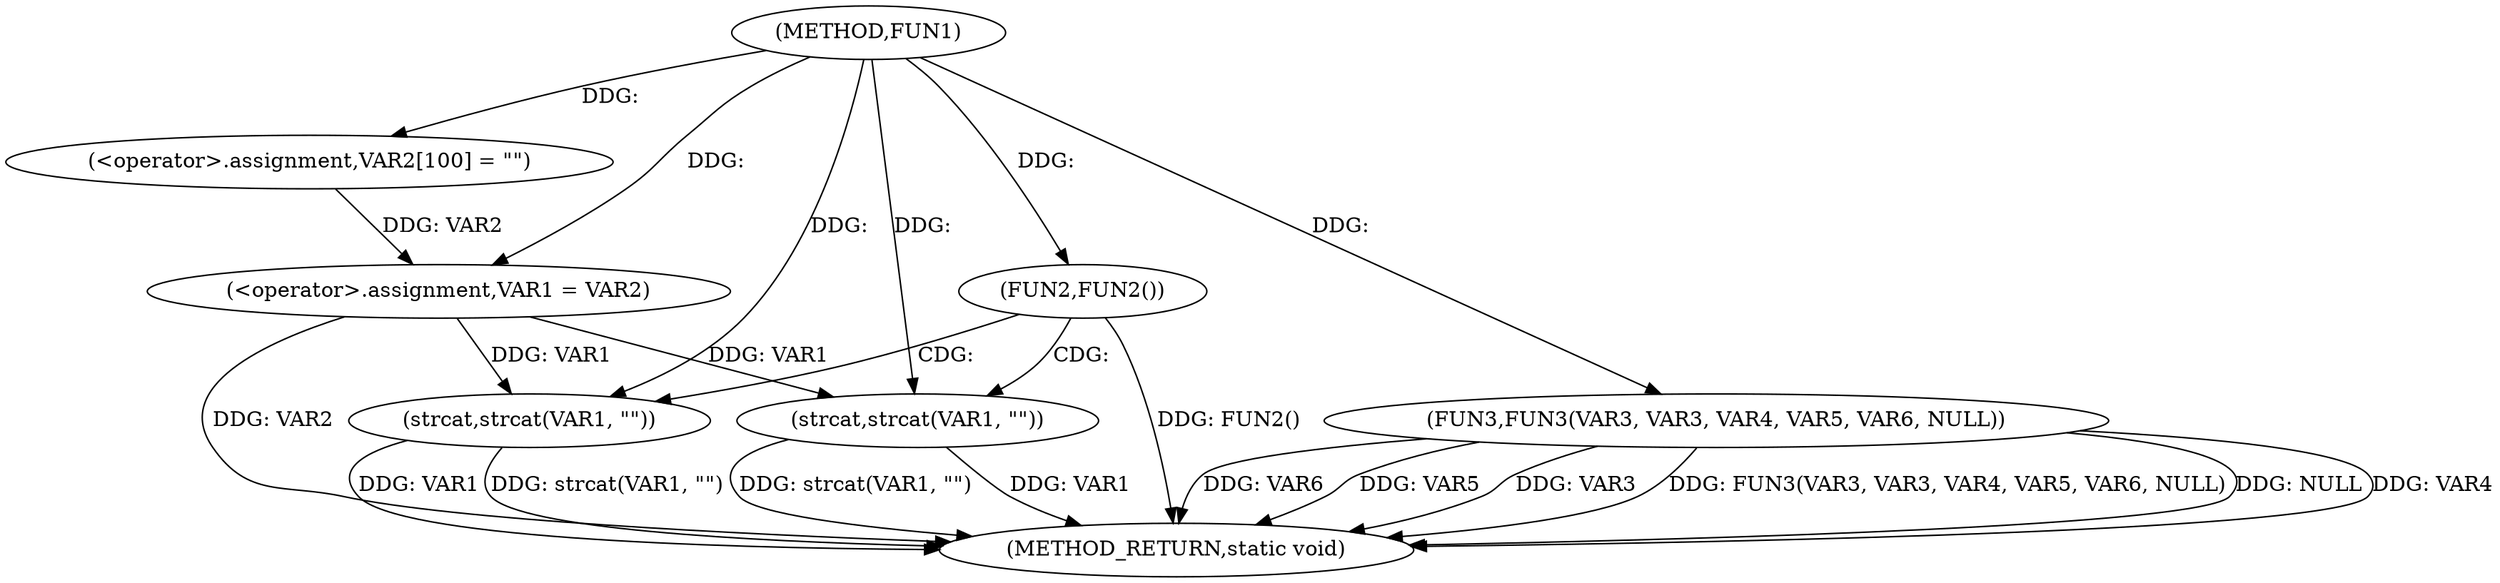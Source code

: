 digraph FUN1 {  
"1000100" [label = "(METHOD,FUN1)" ]
"1000128" [label = "(METHOD_RETURN,static void)" ]
"1000104" [label = "(<operator>.assignment,VAR2[100] = \"\")" ]
"1000107" [label = "(<operator>.assignment,VAR1 = VAR2)" ]
"1000111" [label = "(FUN2,FUN2())" ]
"1000113" [label = "(strcat,strcat(VAR1, \"\"))" ]
"1000118" [label = "(strcat,strcat(VAR1, \"\"))" ]
"1000121" [label = "(FUN3,FUN3(VAR3, VAR3, VAR4, VAR5, VAR6, NULL))" ]
  "1000121" -> "1000128"  [ label = "DDG: VAR6"] 
  "1000121" -> "1000128"  [ label = "DDG: VAR5"] 
  "1000113" -> "1000128"  [ label = "DDG: VAR1"] 
  "1000121" -> "1000128"  [ label = "DDG: VAR3"] 
  "1000121" -> "1000128"  [ label = "DDG: FUN3(VAR3, VAR3, VAR4, VAR5, VAR6, NULL)"] 
  "1000121" -> "1000128"  [ label = "DDG: NULL"] 
  "1000118" -> "1000128"  [ label = "DDG: strcat(VAR1, \"\")"] 
  "1000113" -> "1000128"  [ label = "DDG: strcat(VAR1, \"\")"] 
  "1000118" -> "1000128"  [ label = "DDG: VAR1"] 
  "1000111" -> "1000128"  [ label = "DDG: FUN2()"] 
  "1000107" -> "1000128"  [ label = "DDG: VAR2"] 
  "1000121" -> "1000128"  [ label = "DDG: VAR4"] 
  "1000100" -> "1000104"  [ label = "DDG: "] 
  "1000104" -> "1000107"  [ label = "DDG: VAR2"] 
  "1000100" -> "1000107"  [ label = "DDG: "] 
  "1000100" -> "1000111"  [ label = "DDG: "] 
  "1000107" -> "1000113"  [ label = "DDG: VAR1"] 
  "1000100" -> "1000113"  [ label = "DDG: "] 
  "1000107" -> "1000118"  [ label = "DDG: VAR1"] 
  "1000100" -> "1000118"  [ label = "DDG: "] 
  "1000100" -> "1000121"  [ label = "DDG: "] 
  "1000111" -> "1000113"  [ label = "CDG: "] 
  "1000111" -> "1000118"  [ label = "CDG: "] 
}
